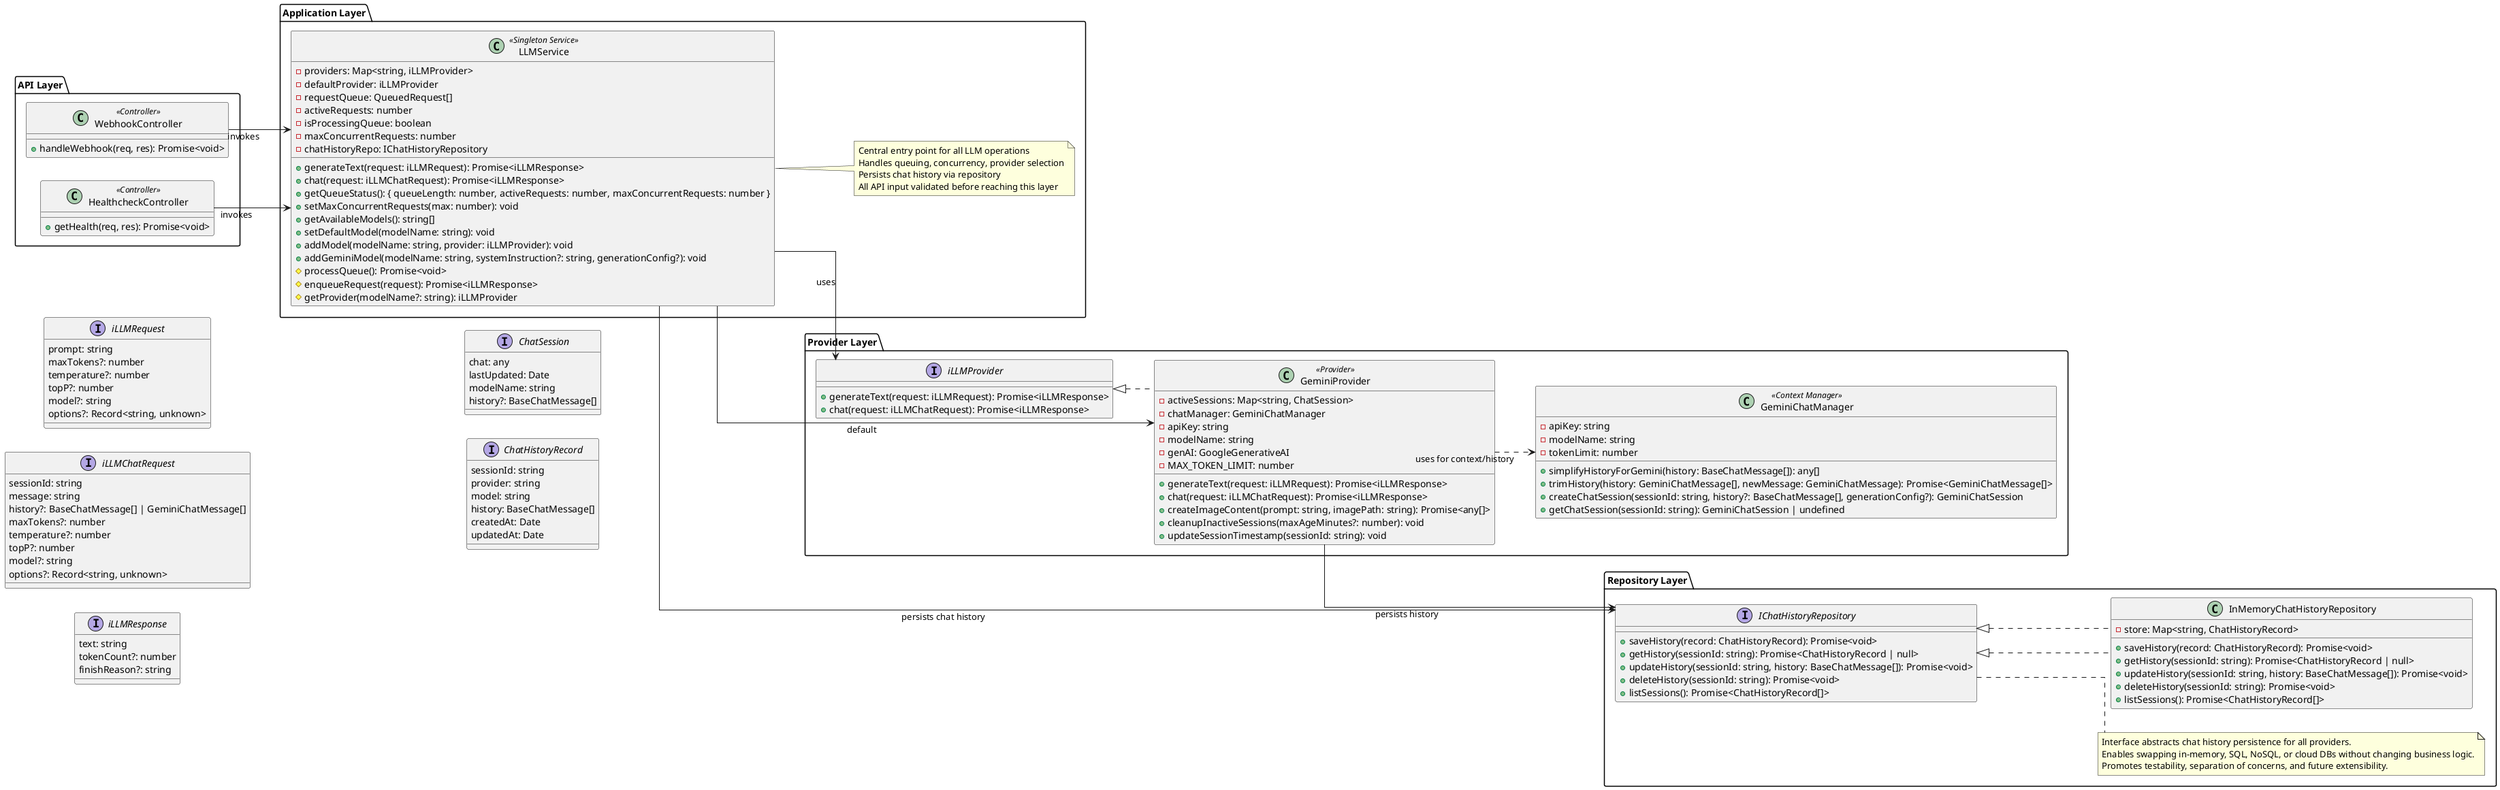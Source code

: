 @startuml
' JustifyPrint Chatbot Service - LLM Architecture (synced to codebase as of 2025-06-01)
skinparam linetype ortho
left to right direction

' API Layer: HTTP endpoints, validation, and error handling
package "API Layer" {
  class WebhookController <<Controller>> {
    +handleWebhook(req, res): Promise<void>
  }
  class HealthcheckController <<Controller>> {
    +getHealth(req, res): Promise<void>
  }
}

' Application Layer: Orchestrates LLM operations, provider selection, queue, and business logic
package "Application Layer" {
  class LLMService <<Singleton Service>> {
    +generateText(request: iLLMRequest): Promise<iLLMResponse>
    +chat(request: iLLMChatRequest): Promise<iLLMResponse>
    +getQueueStatus(): { queueLength: number, activeRequests: number, maxConcurrentRequests: number }
    +setMaxConcurrentRequests(max: number): void
    +getAvailableModels(): string[]
    +setDefaultModel(modelName: string): void
    +addModel(modelName: string, provider: iLLMProvider): void
    +addGeminiModel(modelName: string, systemInstruction?: string, generationConfig?): void
    -providers: Map<string, iLLMProvider>
    -defaultProvider: iLLMProvider
    -requestQueue: QueuedRequest[]
    -activeRequests: number
    -isProcessingQueue: boolean
    -maxConcurrentRequests: number
    -chatHistoryRepo: IChatHistoryRepository
    #processQueue(): Promise<void>
    #enqueueRequest(request): Promise<iLLMResponse>
    #getProvider(modelName?: string): iLLMProvider
  }
  note right of LLMService
    Central entry point for all LLM operations
    Handles queuing, concurrency, provider selection
    Persists chat history via repository
    All API input validated before reaching this layer
  end note
}

' Provider Layer: Implements LLM API logic, context management, and model variants
package "Provider Layer" {
  interface iLLMProvider {
    +generateText(request: iLLMRequest): Promise<iLLMResponse>
    +chat(request: iLLMChatRequest): Promise<iLLMResponse>
  }

  class GeminiProvider <<Provider>> implements iLLMProvider {
    +generateText(request: iLLMRequest): Promise<iLLMResponse>
    +chat(request: iLLMChatRequest): Promise<iLLMResponse>
    -activeSessions: Map<string, ChatSession>
    -chatManager: GeminiChatManager
    -apiKey: string
    -modelName: string
    -genAI: GoogleGenerativeAI
    -MAX_TOKEN_LIMIT: number
    +createImageContent(prompt: string, imagePath: string): Promise<any[]>
    +cleanupInactiveSessions(maxAgeMinutes?: number): void
    +updateSessionTimestamp(sessionId: string): void
  }

  class GeminiChatManager <<Context Manager>> {
    +simplifyHistoryForGemini(history: BaseChatMessage[]): any[]
    +trimHistory(history: GeminiChatMessage[], newMessage: GeminiChatMessage): Promise<GeminiChatMessage[]>
    +createChatSession(sessionId: string, history?: BaseChatMessage[], generationConfig?): GeminiChatSession
    +getChatSession(sessionId: string): GeminiChatSession | undefined
    -apiKey: string
    -modelName: string
    -tokenLimit: number
  }
}

' Repository Layer: Chat history persistence (provider-agnostic)
package "Repository Layer" {
  interface IChatHistoryRepository {
    +saveHistory(record: ChatHistoryRecord): Promise<void>
    +getHistory(sessionId: string): Promise<ChatHistoryRecord | null>
    +updateHistory(sessionId: string, history: BaseChatMessage[]): Promise<void>
    +deleteHistory(sessionId: string): Promise<void>
    +listSessions(): Promise<ChatHistoryRecord[]>
  }
  note right of IChatHistoryRepository
    Interface abstracts chat history persistence for all providers.
    Enables swapping in-memory, SQL, NoSQL, or cloud DBs without changing business logic.
    Promotes testability, separation of concerns, and future extensibility.
  end note
  class InMemoryChatHistoryRepository implements IChatHistoryRepository {
    -store: Map<string, ChatHistoryRecord>
    +saveHistory(record: ChatHistoryRecord): Promise<void>
    +getHistory(sessionId: string): Promise<ChatHistoryRecord | null>
    +updateHistory(sessionId: string, history: BaseChatMessage[]): Promise<void>
    +deleteHistory(sessionId: string): Promise<void>
    +listSessions(): Promise<ChatHistoryRecord[]>
  }
}

' Data Types
interface iLLMRequest {
  prompt: string
  maxTokens?: number
  temperature?: number
  topP?: number
  model?: string
  options?: Record<string, unknown>
}

interface iLLMChatRequest {
  sessionId: string
  message: string
  history?: BaseChatMessage[] | GeminiChatMessage[]
  maxTokens?: number
  temperature?: number
  topP?: number
  model?: string
  options?: Record<string, unknown>
}

interface iLLMResponse {
  text: string
  tokenCount?: number
  finishReason?: string
}

interface ChatSession {
  chat: any
  lastUpdated: Date
  modelName: string
  history?: BaseChatMessage[]
}

interface ChatHistoryRecord {
  sessionId: string
  provider: string
  model: string
  history: BaseChatMessage[]
  createdAt: Date
  updatedAt: Date
}

' Relationships (with explicit layout hints)
WebhookController --> LLMService : invokes
HealthcheckController --> LLMService : invokes

LLMService --> iLLMProvider : uses
LLMService --> GeminiProvider : default
LLMService --> IChatHistoryRepository : persists chat history

GeminiProvider ..> GeminiChatManager : uses for context/history
GeminiProvider --> IChatHistoryRepository : persists history
IChatHistoryRepository <|.. InMemoryChatHistoryRepository

@enduml
